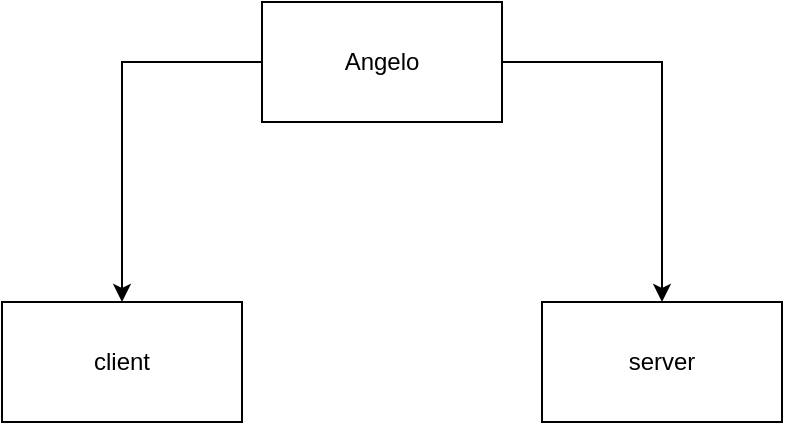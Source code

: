 <mxfile version="14.6.13" type="device"><diagram id="ypeGz-sM3V9fGu1uR6hJ" name="Page-1"><mxGraphModel dx="632" dy="487" grid="1" gridSize="10" guides="1" tooltips="1" connect="1" arrows="1" fold="1" page="1" pageScale="1" pageWidth="850" pageHeight="1100" math="0" shadow="0"><root><mxCell id="0"/><mxCell id="1" parent="0"/><mxCell id="UJA8LvAyiDVSPDxjlMf6-4" style="edgeStyle=orthogonalEdgeStyle;rounded=0;orthogonalLoop=1;jettySize=auto;html=1;" edge="1" parent="1" source="UJA8LvAyiDVSPDxjlMf6-1" target="UJA8LvAyiDVSPDxjlMf6-2"><mxGeometry relative="1" as="geometry"/></mxCell><mxCell id="UJA8LvAyiDVSPDxjlMf6-5" style="edgeStyle=orthogonalEdgeStyle;rounded=0;orthogonalLoop=1;jettySize=auto;html=1;exitX=1;exitY=0.5;exitDx=0;exitDy=0;" edge="1" parent="1" source="UJA8LvAyiDVSPDxjlMf6-1" target="UJA8LvAyiDVSPDxjlMf6-3"><mxGeometry relative="1" as="geometry"/></mxCell><mxCell id="UJA8LvAyiDVSPDxjlMf6-1" value="Angelo" style="rounded=0;whiteSpace=wrap;html=1;" vertex="1" parent="1"><mxGeometry x="320" y="90" width="120" height="60" as="geometry"/></mxCell><mxCell id="UJA8LvAyiDVSPDxjlMf6-2" value="client" style="rounded=0;whiteSpace=wrap;html=1;" vertex="1" parent="1"><mxGeometry x="190" y="240" width="120" height="60" as="geometry"/></mxCell><mxCell id="UJA8LvAyiDVSPDxjlMf6-3" value="server" style="rounded=0;whiteSpace=wrap;html=1;" vertex="1" parent="1"><mxGeometry x="460" y="240" width="120" height="60" as="geometry"/></mxCell></root></mxGraphModel></diagram></mxfile>